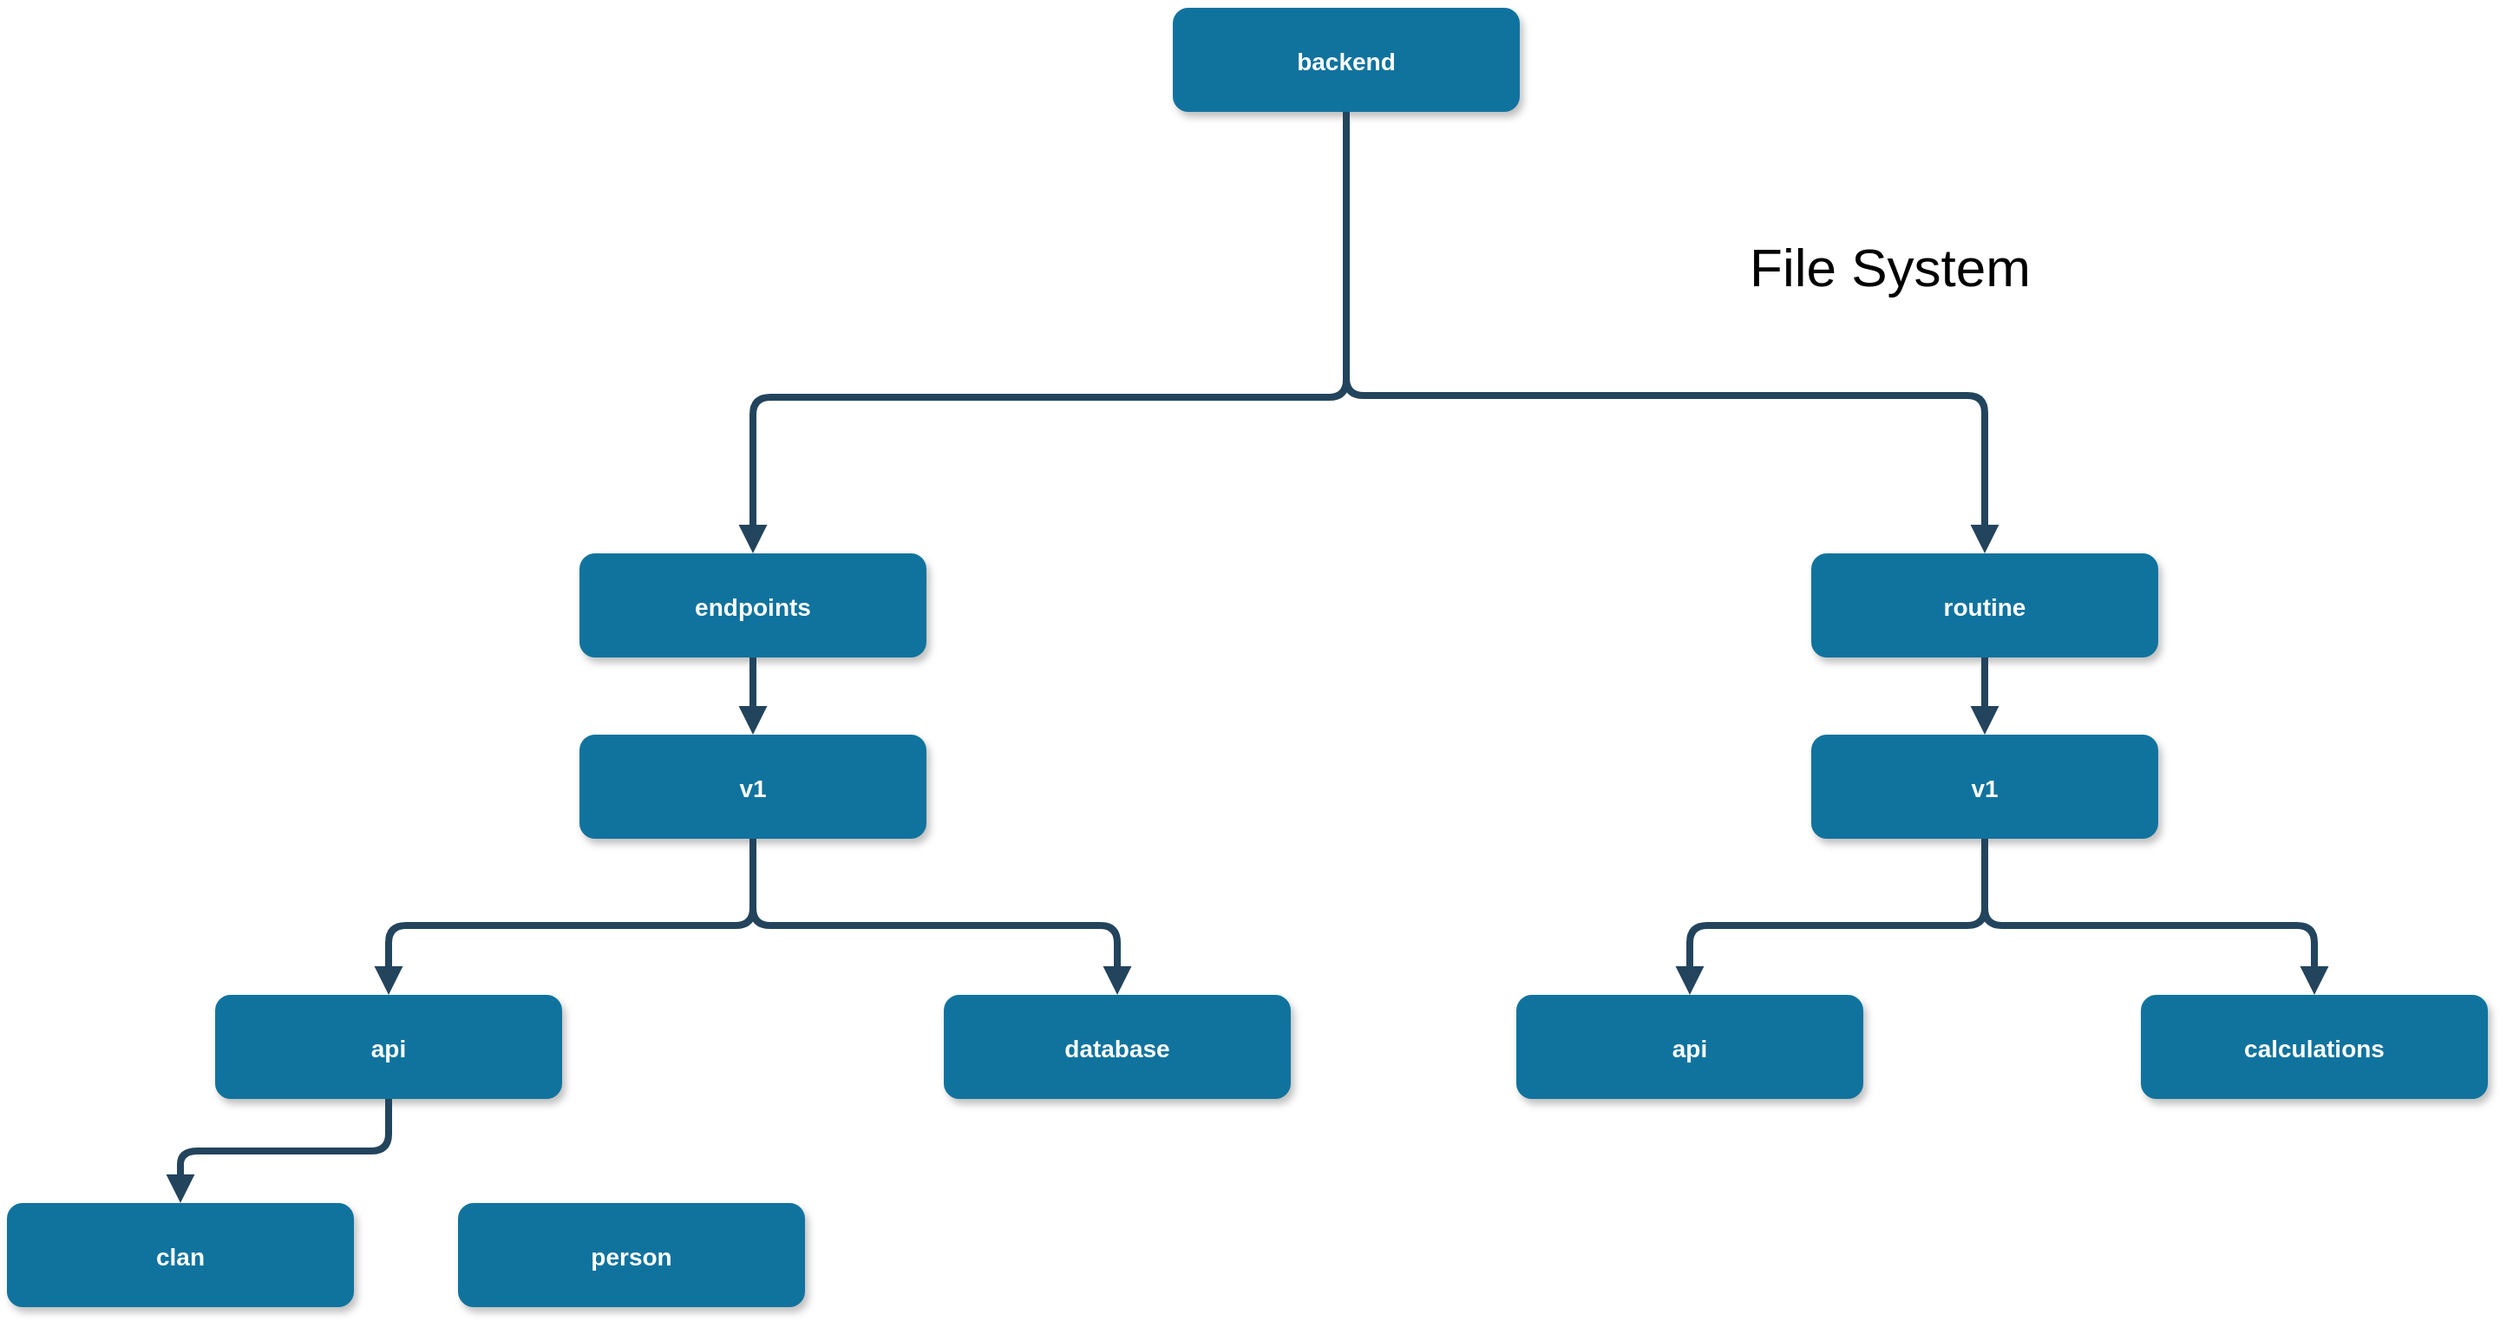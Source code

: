 <mxfile version="21.3.7" type="device">
  <diagram name="Page-1" id="97916047-d0de-89f5-080d-49f4d83e522f">
    <mxGraphModel dx="1509" dy="931" grid="1" gridSize="10" guides="1" tooltips="1" connect="1" arrows="1" fold="1" page="1" pageScale="1.5" pageWidth="1169" pageHeight="827" background="none" math="0" shadow="0">
      <root>
        <mxCell id="0" />
        <mxCell id="1" parent="0" />
        <mxCell id="2" value="backend" style="rounded=1;fillColor=#10739E;strokeColor=none;shadow=1;gradientColor=none;fontStyle=1;fontColor=#FFFFFF;fontSize=14;" parent="1" vertex="1">
          <mxGeometry x="672" y="205.5" width="200" height="60" as="geometry" />
        </mxCell>
        <mxCell id="6" value="endpoints" style="rounded=1;fillColor=#10739E;strokeColor=none;shadow=1;gradientColor=none;fontStyle=1;fontColor=#FFFFFF;fontSize=14;" parent="1" vertex="1">
          <mxGeometry x="330" y="520" width="200" height="60" as="geometry" />
        </mxCell>
        <mxCell id="32" value="" style="edgeStyle=elbowEdgeStyle;elbow=vertical;strokeWidth=4;endArrow=block;endFill=1;fontStyle=1;strokeColor=#23445D;exitX=0.5;exitY=1;exitDx=0;exitDy=0;" parent="1" source="2" target="6" edge="1">
          <mxGeometry x="22" y="165.5" width="100" height="100" as="geometry">
            <mxPoint x="772" y="405.5" as="sourcePoint" />
            <mxPoint x="122" y="165.5" as="targetPoint" />
            <Array as="points">
              <mxPoint x="670" y="430" />
              <mxPoint x="970" y="430" />
            </Array>
          </mxGeometry>
        </mxCell>
        <mxCell id="crBfl8uqIK3-YDZzxL5N-55" value="" style="edgeStyle=elbowEdgeStyle;elbow=vertical;strokeWidth=4;endArrow=block;endFill=1;fontStyle=1;strokeColor=#23445D;exitX=0.5;exitY=1;exitDx=0;exitDy=0;entryX=0.5;entryY=0;entryDx=0;entryDy=0;" edge="1" parent="1" source="2" target="crBfl8uqIK3-YDZzxL5N-65">
          <mxGeometry x="20" y="166" width="100" height="100" as="geometry">
            <mxPoint x="770" y="405.5" as="sourcePoint" />
            <mxPoint x="1720" y="460" as="targetPoint" />
            <Array as="points">
              <mxPoint x="980" y="429" />
            </Array>
          </mxGeometry>
        </mxCell>
        <mxCell id="crBfl8uqIK3-YDZzxL5N-57" value="v1" style="rounded=1;fillColor=#10739E;strokeColor=none;shadow=1;gradientColor=none;fontStyle=1;fontColor=#FFFFFF;fontSize=14;" vertex="1" parent="1">
          <mxGeometry x="330" y="624.5" width="200" height="60" as="geometry" />
        </mxCell>
        <mxCell id="crBfl8uqIK3-YDZzxL5N-58" value="api" style="rounded=1;fillColor=#10739E;strokeColor=none;shadow=1;gradientColor=none;fontStyle=1;fontColor=#FFFFFF;fontSize=14;" vertex="1" parent="1">
          <mxGeometry x="120" y="774.5" width="200" height="60" as="geometry" />
        </mxCell>
        <mxCell id="crBfl8uqIK3-YDZzxL5N-59" value="database" style="rounded=1;fillColor=#10739E;strokeColor=none;shadow=1;gradientColor=none;fontStyle=1;fontColor=#FFFFFF;fontSize=14;" vertex="1" parent="1">
          <mxGeometry x="540" y="774.5" width="200" height="60" as="geometry" />
        </mxCell>
        <mxCell id="crBfl8uqIK3-YDZzxL5N-60" value="" style="edgeStyle=elbowEdgeStyle;elbow=vertical;strokeWidth=4;endArrow=block;endFill=1;fontStyle=1;strokeColor=#23445D;exitX=0.5;exitY=1;exitDx=0;exitDy=0;entryX=0.5;entryY=0;entryDx=0;entryDy=0;" edge="1" parent="1" source="crBfl8uqIK3-YDZzxL5N-57" target="crBfl8uqIK3-YDZzxL5N-59">
          <mxGeometry x="-642" y="784.5" width="100" height="100" as="geometry">
            <mxPoint x="110" y="884.5" as="sourcePoint" />
            <mxPoint x="1058" y="1078.5" as="targetPoint" />
            <Array as="points">
              <mxPoint x="450" y="734.5" />
            </Array>
          </mxGeometry>
        </mxCell>
        <mxCell id="crBfl8uqIK3-YDZzxL5N-61" value="" style="edgeStyle=elbowEdgeStyle;elbow=vertical;strokeWidth=4;endArrow=block;endFill=1;fontStyle=1;strokeColor=#23445D;exitX=0.5;exitY=1;exitDx=0;exitDy=0;entryX=0.5;entryY=0;entryDx=0;entryDy=0;" edge="1" parent="1" source="crBfl8uqIK3-YDZzxL5N-57" target="crBfl8uqIK3-YDZzxL5N-58">
          <mxGeometry x="-632" y="794.5" width="100" height="100" as="geometry">
            <mxPoint x="440" y="694.5" as="sourcePoint" />
            <mxPoint x="650" y="784.5" as="targetPoint" />
            <Array as="points">
              <mxPoint x="390" y="734.5" />
              <mxPoint x="460" y="744.5" />
            </Array>
          </mxGeometry>
        </mxCell>
        <mxCell id="crBfl8uqIK3-YDZzxL5N-62" value="clan" style="rounded=1;fillColor=#10739E;strokeColor=none;shadow=1;gradientColor=none;fontStyle=1;fontColor=#FFFFFF;fontSize=14;" vertex="1" parent="1">
          <mxGeometry y="894.5" width="200" height="60" as="geometry" />
        </mxCell>
        <mxCell id="crBfl8uqIK3-YDZzxL5N-63" value="person" style="rounded=1;fillColor=#10739E;strokeColor=none;shadow=1;gradientColor=none;fontStyle=1;fontColor=#FFFFFF;fontSize=14;" vertex="1" parent="1">
          <mxGeometry x="260" y="894.5" width="200" height="60" as="geometry" />
        </mxCell>
        <mxCell id="crBfl8uqIK3-YDZzxL5N-64" value="" style="edgeStyle=elbowEdgeStyle;elbow=vertical;strokeWidth=4;endArrow=block;endFill=1;fontStyle=1;strokeColor=#23445D;exitX=0.5;exitY=1;exitDx=0;exitDy=0;entryX=0.5;entryY=0;entryDx=0;entryDy=0;" edge="1" parent="1" source="crBfl8uqIK3-YDZzxL5N-58" target="crBfl8uqIK3-YDZzxL5N-62">
          <mxGeometry x="-842" y="974.5" width="100" height="100" as="geometry">
            <mxPoint x="220" y="864.5" as="sourcePoint" />
            <mxPoint x="10" y="954.5" as="targetPoint" />
            <Array as="points">
              <mxPoint x="160" y="864.5" />
              <mxPoint x="250" y="924.5" />
            </Array>
          </mxGeometry>
        </mxCell>
        <mxCell id="crBfl8uqIK3-YDZzxL5N-65" value="routine" style="rounded=1;fillColor=#10739E;strokeColor=none;shadow=1;gradientColor=none;fontStyle=1;fontColor=#FFFFFF;fontSize=14;" vertex="1" parent="1">
          <mxGeometry x="1040" y="520" width="200" height="60" as="geometry" />
        </mxCell>
        <mxCell id="crBfl8uqIK3-YDZzxL5N-66" value="" style="edgeStyle=elbowEdgeStyle;elbow=vertical;strokeWidth=4;endArrow=block;endFill=1;fontStyle=1;strokeColor=#23445D;exitX=0.5;exitY=1;exitDx=0;exitDy=0;entryX=0.5;entryY=0;entryDx=0;entryDy=0;" edge="1" parent="1" source="6" target="crBfl8uqIK3-YDZzxL5N-57">
          <mxGeometry x="-632" y="794.5" width="100" height="100" as="geometry">
            <mxPoint x="440" y="694.5" as="sourcePoint" />
            <mxPoint x="650" y="784.5" as="targetPoint" />
            <Array as="points" />
          </mxGeometry>
        </mxCell>
        <mxCell id="crBfl8uqIK3-YDZzxL5N-67" value="v1" style="rounded=1;fillColor=#10739E;strokeColor=none;shadow=1;gradientColor=none;fontStyle=1;fontColor=#FFFFFF;fontSize=14;" vertex="1" parent="1">
          <mxGeometry x="1040" y="624.5" width="200" height="60" as="geometry" />
        </mxCell>
        <mxCell id="crBfl8uqIK3-YDZzxL5N-68" value="" style="edgeStyle=elbowEdgeStyle;elbow=vertical;strokeWidth=4;endArrow=block;endFill=1;fontStyle=1;strokeColor=#23445D;exitX=0.5;exitY=1;exitDx=0;exitDy=0;entryX=0.5;entryY=0;entryDx=0;entryDy=0;" edge="1" parent="1" source="crBfl8uqIK3-YDZzxL5N-65" target="crBfl8uqIK3-YDZzxL5N-67">
          <mxGeometry x="-622" y="804.5" width="100" height="100" as="geometry">
            <mxPoint x="440" y="590.5" as="sourcePoint" />
            <mxPoint x="440" y="634.5" as="targetPoint" />
            <Array as="points" />
          </mxGeometry>
        </mxCell>
        <mxCell id="crBfl8uqIK3-YDZzxL5N-69" value="api" style="rounded=1;fillColor=#10739E;strokeColor=none;shadow=1;gradientColor=none;fontStyle=1;fontColor=#FFFFFF;fontSize=14;" vertex="1" parent="1">
          <mxGeometry x="870" y="774.5" width="200" height="60" as="geometry" />
        </mxCell>
        <mxCell id="crBfl8uqIK3-YDZzxL5N-71" value="calculations" style="rounded=1;fillColor=#10739E;strokeColor=none;shadow=1;gradientColor=none;fontStyle=1;fontColor=#FFFFFF;fontSize=14;" vertex="1" parent="1">
          <mxGeometry x="1230" y="774.5" width="200" height="60" as="geometry" />
        </mxCell>
        <mxCell id="crBfl8uqIK3-YDZzxL5N-72" value="" style="edgeStyle=elbowEdgeStyle;elbow=vertical;strokeWidth=4;endArrow=block;endFill=1;fontStyle=1;strokeColor=#23445D;exitX=0.5;exitY=1;exitDx=0;exitDy=0;entryX=0.5;entryY=0;entryDx=0;entryDy=0;" edge="1" parent="1" source="crBfl8uqIK3-YDZzxL5N-67" target="crBfl8uqIK3-YDZzxL5N-71">
          <mxGeometry x="-632" y="794.5" width="100" height="100" as="geometry">
            <mxPoint x="440" y="694.5" as="sourcePoint" />
            <mxPoint x="650" y="784.5" as="targetPoint" />
            <Array as="points">
              <mxPoint x="1280" y="734.5" />
              <mxPoint x="1280" y="704.5" />
            </Array>
          </mxGeometry>
        </mxCell>
        <mxCell id="crBfl8uqIK3-YDZzxL5N-73" value="" style="edgeStyle=elbowEdgeStyle;elbow=vertical;strokeWidth=4;endArrow=block;endFill=1;fontStyle=1;strokeColor=#23445D;exitX=0.5;exitY=1;exitDx=0;exitDy=0;entryX=0.5;entryY=0;entryDx=0;entryDy=0;" edge="1" parent="1" source="crBfl8uqIK3-YDZzxL5N-67" target="crBfl8uqIK3-YDZzxL5N-69">
          <mxGeometry x="-622" y="804.5" width="100" height="100" as="geometry">
            <mxPoint x="1150" y="694.5" as="sourcePoint" />
            <mxPoint x="1340" y="784.5" as="targetPoint" />
            <Array as="points">
              <mxPoint x="1110" y="734.5" />
              <mxPoint x="1290" y="714.5" />
            </Array>
          </mxGeometry>
        </mxCell>
        <mxCell id="crBfl8uqIK3-YDZzxL5N-75" value="" style="shape=image;verticalLabelPosition=bottom;labelBackgroundColor=default;verticalAlign=top;aspect=fixed;imageAspect=0;image=https://user-images.githubusercontent.com/727262/40395108-6bcc327a-5e1e-11e8-9f76-3917983b8563.png;" vertex="1" parent="1">
          <mxGeometry x="780" y="260" width="214.92" height="190" as="geometry" />
        </mxCell>
        <mxCell id="crBfl8uqIK3-YDZzxL5N-77" value="&lt;font style=&quot;font-size: 31px;&quot;&gt;File System&lt;/font&gt;" style="text;html=1;align=center;verticalAlign=middle;resizable=0;points=[];autosize=1;strokeColor=none;fillColor=none;" vertex="1" parent="1">
          <mxGeometry x="990" y="330" width="190" height="50" as="geometry" />
        </mxCell>
      </root>
    </mxGraphModel>
  </diagram>
</mxfile>
